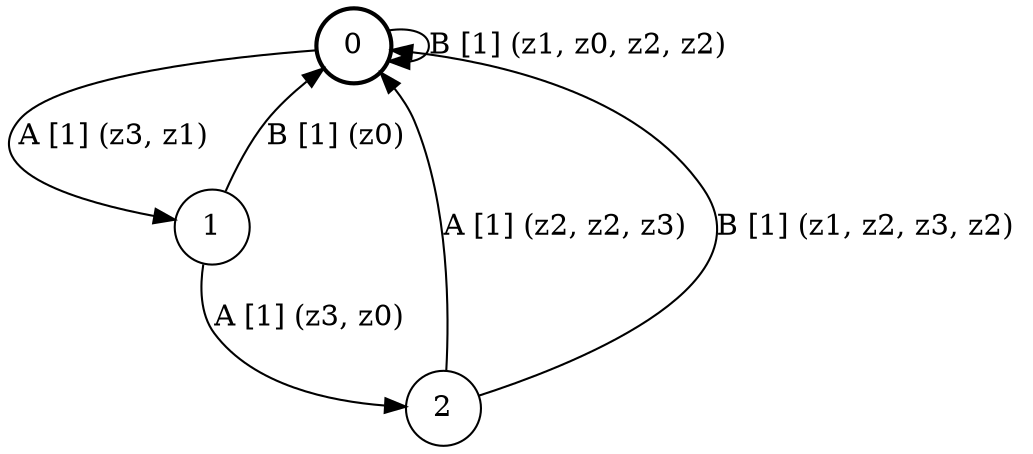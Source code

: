 # generated file, don't try to modify
# command: dot -Tpng <filename> > tree.png
digraph Automaton {
    node [shape = circle];
    0 [style = "bold"];
    0 -> 1 [label = "A [1] (z3, z1) "];
    0 -> 0 [label = "B [1] (z1, z0, z2, z2) "];
    1 -> 2 [label = "A [1] (z3, z0) "];
    1 -> 0 [label = "B [1] (z0) "];
    2 -> 0 [label = "A [1] (z2, z2, z3) "];
    2 -> 0 [label = "B [1] (z1, z2, z3, z2) "];
}
